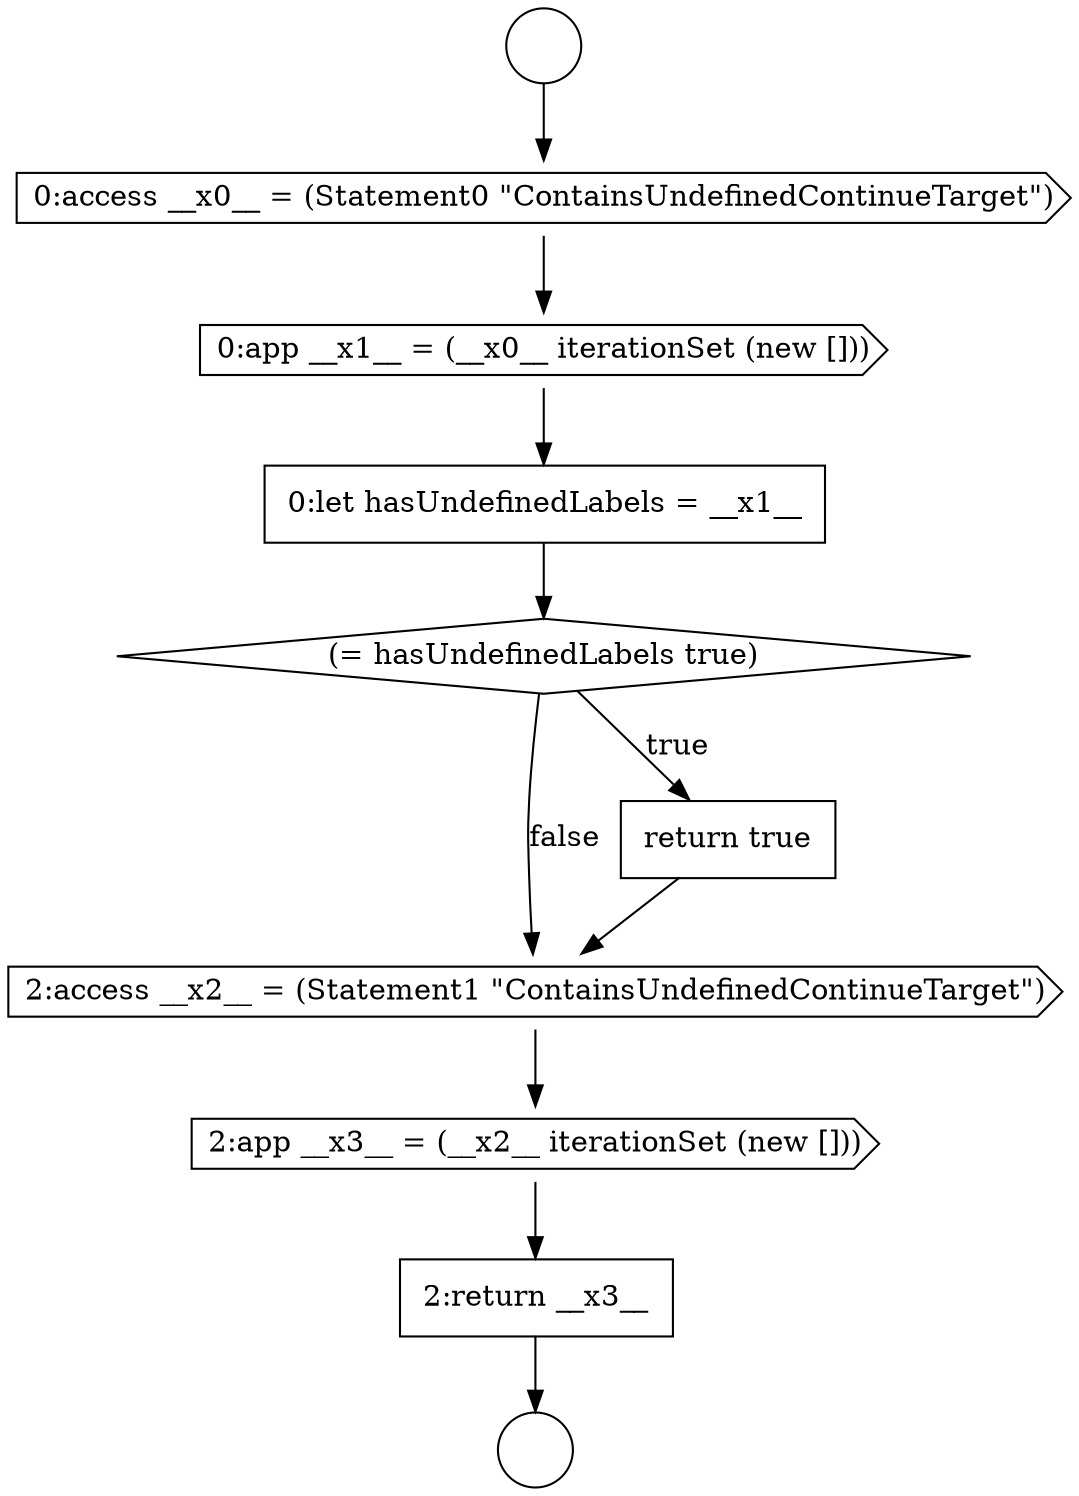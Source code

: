 digraph {
  node6282 [shape=circle label=" " color="black" fillcolor="white" style=filled]
  node6281 [shape=circle label=" " color="black" fillcolor="white" style=filled]
  node6289 [shape=cds, label=<<font color="black">2:app __x3__ = (__x2__ iterationSet (new []))</font>> color="black" fillcolor="white" style=filled]
  node6288 [shape=cds, label=<<font color="black">2:access __x2__ = (Statement1 &quot;ContainsUndefinedContinueTarget&quot;)</font>> color="black" fillcolor="white" style=filled]
  node6290 [shape=none, margin=0, label=<<font color="black">
    <table border="0" cellborder="1" cellspacing="0" cellpadding="10">
      <tr><td align="left">2:return __x3__</td></tr>
    </table>
  </font>> color="black" fillcolor="white" style=filled]
  node6287 [shape=none, margin=0, label=<<font color="black">
    <table border="0" cellborder="1" cellspacing="0" cellpadding="10">
      <tr><td align="left">return true</td></tr>
    </table>
  </font>> color="black" fillcolor="white" style=filled]
  node6283 [shape=cds, label=<<font color="black">0:access __x0__ = (Statement0 &quot;ContainsUndefinedContinueTarget&quot;)</font>> color="black" fillcolor="white" style=filled]
  node6285 [shape=none, margin=0, label=<<font color="black">
    <table border="0" cellborder="1" cellspacing="0" cellpadding="10">
      <tr><td align="left">0:let hasUndefinedLabels = __x1__</td></tr>
    </table>
  </font>> color="black" fillcolor="white" style=filled]
  node6284 [shape=cds, label=<<font color="black">0:app __x1__ = (__x0__ iterationSet (new []))</font>> color="black" fillcolor="white" style=filled]
  node6286 [shape=diamond, label=<<font color="black">(= hasUndefinedLabels true)</font>> color="black" fillcolor="white" style=filled]
  node6288 -> node6289 [ color="black"]
  node6290 -> node6282 [ color="black"]
  node6286 -> node6287 [label=<<font color="black">true</font>> color="black"]
  node6286 -> node6288 [label=<<font color="black">false</font>> color="black"]
  node6289 -> node6290 [ color="black"]
  node6287 -> node6288 [ color="black"]
  node6283 -> node6284 [ color="black"]
  node6284 -> node6285 [ color="black"]
  node6285 -> node6286 [ color="black"]
  node6281 -> node6283 [ color="black"]
}
